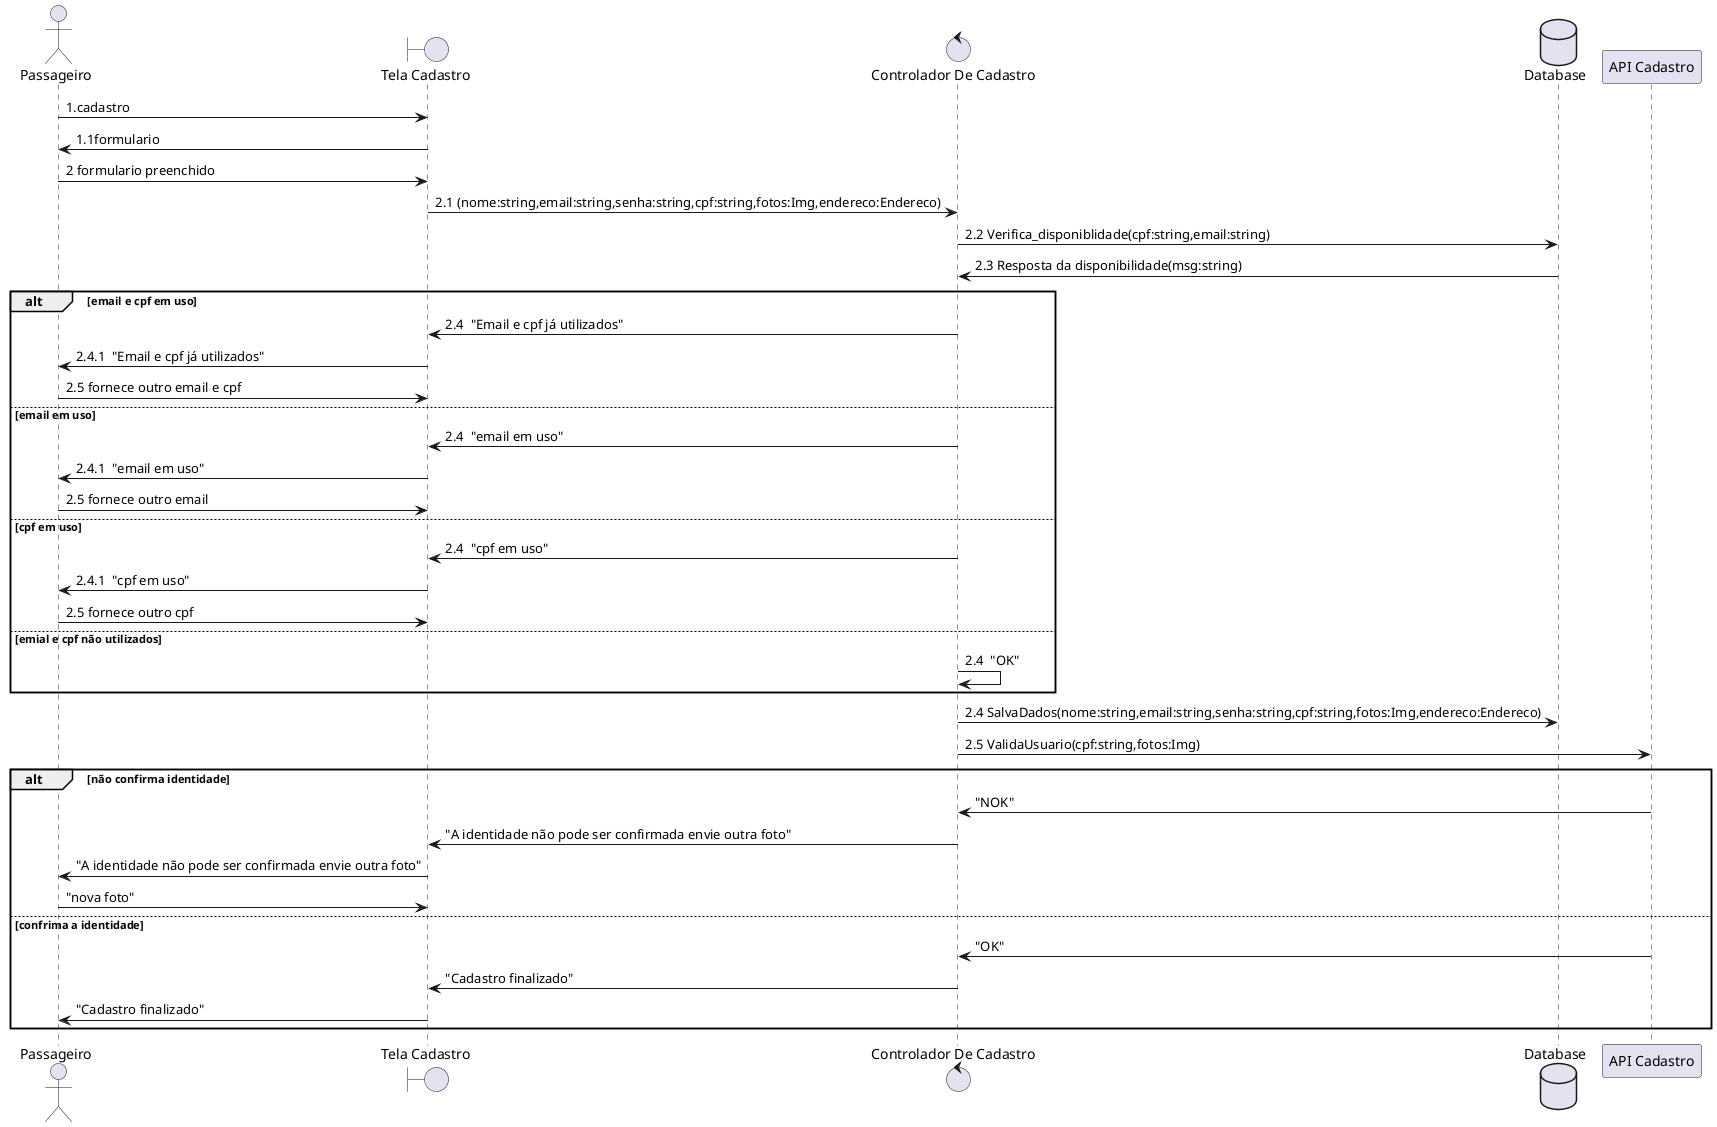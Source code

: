 @startuml
actor      Passageiro       as user
boundary   "Tela Cadastro"    as tela
control     "Controlador De Cadastro " as ctrl
database    Database    as BD
participant "API Cadastro" as api

user -> tela : 1.cadastro
tela -> user : 1.1formulario
user -> tela : 2 formulario preenchido
tela -> ctrl : 2.1 (nome:string,email:string,senha:string,cpf:string,fotos:Img,endereco:Endereco)
ctrl -> BD : 2.2 Verifica_disponiblidade(cpf:string,email:string)
BD -> ctrl : 2.3 Resposta da disponibilidade(msg:string)
alt email e cpf em uso
ctrl -> tela: 2.4  "Email e cpf já utilizados"
tela -> user: 2.4.1  "Email e cpf já utilizados"
user -> tela: 2.5 fornece outro email e cpf
else email em uso
ctrl -> tela : 2.4  "email em uso"
tela -> user : 2.4.1  "email em uso"
user -> tela: 2.5 fornece outro email
else cpf em uso
ctrl -> tela : 2.4  "cpf em uso" 
tela -> user : 2.4.1  "cpf em uso" 
user -> tela: 2.5 fornece outro cpf
else emial e cpf não utilizados 
ctrl ->ctrl : 2.4  "OK"
end
ctrl -> BD : 2.4 SalvaDados(nome:string,email:string,senha:string,cpf:string,fotos:Img,endereco:Endereco)
ctrl -> api : 2.5 ValidaUsuario(cpf:string,fotos:Img)
alt não confirma identidade
api -> ctrl : "NOK"
ctrl -> tela : "A identidade não pode ser confirmada envie outra foto"
tela -> user : "A identidade não pode ser confirmada envie outra foto"
user -> tela : "nova foto"

else confrima a identidade
api -> ctrl : "OK"
ctrl -> tela : "Cadastro finalizado"
tela -> user : "Cadastro finalizado"
end
@enduml
